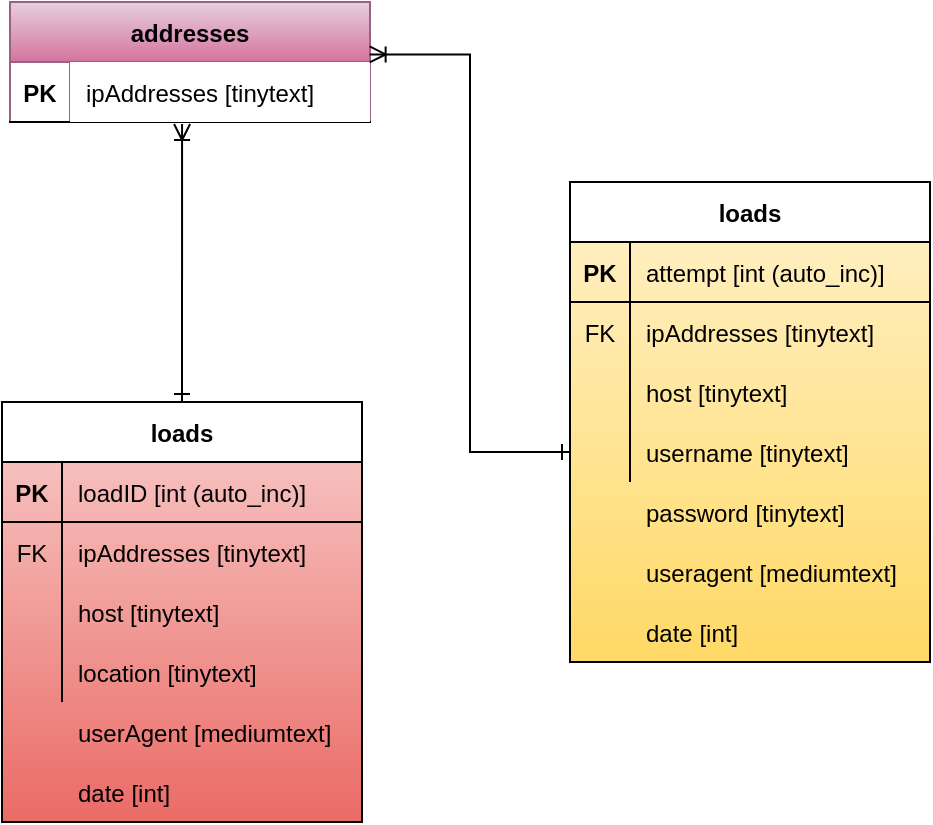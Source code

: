 <mxfile version="24.7.17">
  <diagram id="czCkOgqXOIcgDqlZVsSo" name="Page-1">
    <mxGraphModel dx="1050" dy="621" grid="1" gridSize="10" guides="1" tooltips="1" connect="1" arrows="1" fold="1" page="1" pageScale="1" pageWidth="850" pageHeight="1100" math="0" shadow="0">
      <root>
        <mxCell id="0" />
        <mxCell id="1" parent="0" />
        <mxCell id="P-Gde8d4jnCHoliCQTxs-2" value="addresses" style="shape=table;startSize=30;container=1;collapsible=1;childLayout=tableLayout;fixedRows=1;rowLines=0;fontStyle=1;align=center;resizeLast=1;fillColor=#e6d0de;strokeColor=#996185;gradientColor=#d5739d;" parent="1" vertex="1">
          <mxGeometry x="90" y="380" width="180" height="60" as="geometry" />
        </mxCell>
        <mxCell id="P-Gde8d4jnCHoliCQTxs-3" value="" style="shape=partialRectangle;collapsible=0;dropTarget=0;pointerEvents=0;fillColor=none;top=0;left=0;bottom=1;right=0;points=[[0,0.5],[1,0.5]];portConstraint=eastwest;" parent="P-Gde8d4jnCHoliCQTxs-2" vertex="1">
          <mxGeometry y="30" width="180" height="30" as="geometry" />
        </mxCell>
        <mxCell id="P-Gde8d4jnCHoliCQTxs-4" value="PK" style="shape=partialRectangle;connectable=0;fillColor=none;top=0;left=0;bottom=0;right=0;fontStyle=1;overflow=hidden;" parent="P-Gde8d4jnCHoliCQTxs-3" vertex="1">
          <mxGeometry width="30" height="30" as="geometry">
            <mxRectangle width="30" height="30" as="alternateBounds" />
          </mxGeometry>
        </mxCell>
        <mxCell id="P-Gde8d4jnCHoliCQTxs-5" value="ipAddresses [tinytext]" style="shape=partialRectangle;connectable=0;top=0;left=0;bottom=0;right=0;align=left;spacingLeft=6;fontStyle=0;overflow=hidden;" parent="P-Gde8d4jnCHoliCQTxs-3" vertex="1">
          <mxGeometry x="30" width="150" height="30" as="geometry">
            <mxRectangle width="150" height="30" as="alternateBounds" />
          </mxGeometry>
        </mxCell>
        <mxCell id="P-Gde8d4jnCHoliCQTxs-37" value="" style="group;fillColor=#f8cecc;gradientColor=#ea6b66;strokeColor=#b85450;" parent="1" vertex="1" connectable="0">
          <mxGeometry x="86" y="580" width="180" height="210" as="geometry" />
        </mxCell>
        <mxCell id="P-Gde8d4jnCHoliCQTxs-38" value="" style="group" parent="P-Gde8d4jnCHoliCQTxs-37" vertex="1" connectable="0">
          <mxGeometry width="180" height="210" as="geometry" />
        </mxCell>
        <mxCell id="P-Gde8d4jnCHoliCQTxs-15" value="loads" style="shape=table;startSize=30;container=1;collapsible=1;childLayout=tableLayout;fixedRows=1;rowLines=0;fontStyle=1;align=center;resizeLast=1;" parent="P-Gde8d4jnCHoliCQTxs-38" vertex="1">
          <mxGeometry width="180" height="210" as="geometry" />
        </mxCell>
        <mxCell id="P-Gde8d4jnCHoliCQTxs-16" value="" style="shape=partialRectangle;collapsible=0;dropTarget=0;pointerEvents=0;fillColor=none;top=0;left=0;bottom=1;right=0;points=[[0,0.5],[1,0.5]];portConstraint=eastwest;" parent="P-Gde8d4jnCHoliCQTxs-15" vertex="1">
          <mxGeometry y="30" width="180" height="30" as="geometry" />
        </mxCell>
        <mxCell id="P-Gde8d4jnCHoliCQTxs-17" value="PK" style="shape=partialRectangle;connectable=0;fillColor=none;top=0;left=0;bottom=0;right=0;fontStyle=1;overflow=hidden;" parent="P-Gde8d4jnCHoliCQTxs-16" vertex="1">
          <mxGeometry width="30" height="30" as="geometry" />
        </mxCell>
        <mxCell id="P-Gde8d4jnCHoliCQTxs-18" value="loadID [int (auto_inc)]" style="shape=partialRectangle;connectable=0;fillColor=none;top=0;left=0;bottom=0;right=0;align=left;spacingLeft=6;fontStyle=0;overflow=hidden;" parent="P-Gde8d4jnCHoliCQTxs-16" vertex="1">
          <mxGeometry x="30" width="150" height="30" as="geometry" />
        </mxCell>
        <mxCell id="P-Gde8d4jnCHoliCQTxs-19" value="" style="shape=partialRectangle;collapsible=0;dropTarget=0;pointerEvents=0;fillColor=none;top=0;left=0;bottom=0;right=0;points=[[0,0.5],[1,0.5]];portConstraint=eastwest;" parent="P-Gde8d4jnCHoliCQTxs-15" vertex="1">
          <mxGeometry y="60" width="180" height="30" as="geometry" />
        </mxCell>
        <mxCell id="P-Gde8d4jnCHoliCQTxs-20" value="FK" style="shape=partialRectangle;connectable=0;fillColor=none;top=0;left=0;bottom=0;right=0;editable=1;overflow=hidden;" parent="P-Gde8d4jnCHoliCQTxs-19" vertex="1">
          <mxGeometry width="30" height="30" as="geometry" />
        </mxCell>
        <mxCell id="P-Gde8d4jnCHoliCQTxs-21" value="ipAddresses [tinytext]" style="shape=partialRectangle;connectable=0;fillColor=none;top=0;left=0;bottom=0;right=0;align=left;spacingLeft=6;overflow=hidden;fontStyle=0" parent="P-Gde8d4jnCHoliCQTxs-19" vertex="1">
          <mxGeometry x="30" width="150" height="30" as="geometry" />
        </mxCell>
        <mxCell id="P-Gde8d4jnCHoliCQTxs-22" value="" style="shape=partialRectangle;collapsible=0;dropTarget=0;pointerEvents=0;fillColor=none;top=0;left=0;bottom=0;right=0;points=[[0,0.5],[1,0.5]];portConstraint=eastwest;" parent="P-Gde8d4jnCHoliCQTxs-15" vertex="1">
          <mxGeometry y="90" width="180" height="30" as="geometry" />
        </mxCell>
        <mxCell id="P-Gde8d4jnCHoliCQTxs-23" value="" style="shape=partialRectangle;connectable=0;fillColor=none;top=0;left=0;bottom=0;right=0;editable=1;overflow=hidden;" parent="P-Gde8d4jnCHoliCQTxs-22" vertex="1">
          <mxGeometry width="30" height="30" as="geometry" />
        </mxCell>
        <mxCell id="P-Gde8d4jnCHoliCQTxs-24" value="host [tinytext]" style="shape=partialRectangle;connectable=0;fillColor=none;top=0;left=0;bottom=0;right=0;align=left;spacingLeft=6;overflow=hidden;" parent="P-Gde8d4jnCHoliCQTxs-22" vertex="1">
          <mxGeometry x="30" width="150" height="30" as="geometry" />
        </mxCell>
        <mxCell id="P-Gde8d4jnCHoliCQTxs-25" value="" style="shape=partialRectangle;collapsible=0;dropTarget=0;pointerEvents=0;fillColor=none;top=0;left=0;bottom=0;right=0;points=[[0,0.5],[1,0.5]];portConstraint=eastwest;" parent="P-Gde8d4jnCHoliCQTxs-15" vertex="1">
          <mxGeometry y="120" width="180" height="30" as="geometry" />
        </mxCell>
        <mxCell id="P-Gde8d4jnCHoliCQTxs-26" value="" style="shape=partialRectangle;connectable=0;fillColor=none;top=0;left=0;bottom=0;right=0;editable=1;overflow=hidden;" parent="P-Gde8d4jnCHoliCQTxs-25" vertex="1">
          <mxGeometry width="30" height="30" as="geometry" />
        </mxCell>
        <mxCell id="P-Gde8d4jnCHoliCQTxs-27" value="location [tinytext]" style="shape=partialRectangle;connectable=0;fillColor=none;top=0;left=0;bottom=0;right=0;align=left;spacingLeft=6;overflow=hidden;" parent="P-Gde8d4jnCHoliCQTxs-25" vertex="1">
          <mxGeometry x="30" width="150" height="30" as="geometry" />
        </mxCell>
        <mxCell id="P-Gde8d4jnCHoliCQTxs-31" value="" style="shape=partialRectangle;collapsible=0;dropTarget=0;pointerEvents=0;fillColor=none;top=0;left=0;bottom=0;right=0;points=[[0,0.5],[1,0.5]];portConstraint=eastwest;" parent="P-Gde8d4jnCHoliCQTxs-38" vertex="1">
          <mxGeometry y="150" width="180" height="30" as="geometry" />
        </mxCell>
        <mxCell id="P-Gde8d4jnCHoliCQTxs-32" value="" style="shape=partialRectangle;connectable=0;fillColor=none;top=0;left=0;bottom=0;right=0;editable=1;overflow=hidden;" parent="P-Gde8d4jnCHoliCQTxs-31" vertex="1">
          <mxGeometry width="30" height="30" as="geometry" />
        </mxCell>
        <mxCell id="P-Gde8d4jnCHoliCQTxs-33" value="userAgent [mediumtext]" style="shape=partialRectangle;connectable=0;fillColor=none;top=0;left=0;bottom=0;right=0;align=left;spacingLeft=6;overflow=hidden;" parent="P-Gde8d4jnCHoliCQTxs-31" vertex="1">
          <mxGeometry x="30" width="150" height="30" as="geometry" />
        </mxCell>
        <mxCell id="P-Gde8d4jnCHoliCQTxs-34" value="" style="shape=partialRectangle;collapsible=0;dropTarget=0;pointerEvents=0;fillColor=none;top=0;left=0;bottom=0;right=0;points=[[0,0.5],[1,0.5]];portConstraint=eastwest;" parent="P-Gde8d4jnCHoliCQTxs-38" vertex="1">
          <mxGeometry y="180" width="180" height="30" as="geometry" />
        </mxCell>
        <mxCell id="P-Gde8d4jnCHoliCQTxs-35" value="" style="shape=partialRectangle;connectable=0;fillColor=none;top=0;left=0;bottom=0;right=0;editable=1;overflow=hidden;" parent="P-Gde8d4jnCHoliCQTxs-34" vertex="1">
          <mxGeometry width="30" height="30" as="geometry" />
        </mxCell>
        <mxCell id="P-Gde8d4jnCHoliCQTxs-36" value="date [int]" style="shape=partialRectangle;connectable=0;fillColor=none;top=0;left=0;bottom=0;right=0;align=left;spacingLeft=6;overflow=hidden;" parent="P-Gde8d4jnCHoliCQTxs-34" vertex="1">
          <mxGeometry x="30" width="150" height="30" as="geometry" />
        </mxCell>
        <mxCell id="P-Gde8d4jnCHoliCQTxs-39" style="edgeStyle=orthogonalEdgeStyle;rounded=0;orthogonalLoop=1;jettySize=auto;html=1;exitX=0.5;exitY=0;exitDx=0;exitDy=0;entryX=0.478;entryY=1.033;entryDx=0;entryDy=0;entryPerimeter=0;endArrow=ERoneToMany;endFill=0;startArrow=ERone;startFill=0;" parent="1" source="P-Gde8d4jnCHoliCQTxs-15" target="P-Gde8d4jnCHoliCQTxs-3" edge="1">
          <mxGeometry relative="1" as="geometry" />
        </mxCell>
        <mxCell id="P-Gde8d4jnCHoliCQTxs-41" value="" style="group;fillColor=#fff2cc;strokeColor=#d6b656;fontStyle=1;gradientColor=#ffd966;" parent="1" vertex="1" connectable="0">
          <mxGeometry x="370" y="470" width="180" height="240" as="geometry" />
        </mxCell>
        <mxCell id="P-Gde8d4jnCHoliCQTxs-42" value="loads" style="shape=table;startSize=30;container=1;collapsible=1;childLayout=tableLayout;fixedRows=1;rowLines=0;fontStyle=1;align=center;resizeLast=1;" parent="P-Gde8d4jnCHoliCQTxs-41" vertex="1">
          <mxGeometry width="180" height="240" as="geometry" />
        </mxCell>
        <mxCell id="P-Gde8d4jnCHoliCQTxs-43" value="" style="shape=partialRectangle;collapsible=0;dropTarget=0;pointerEvents=0;fillColor=none;top=0;left=0;bottom=1;right=0;points=[[0,0.5],[1,0.5]];portConstraint=eastwest;" parent="P-Gde8d4jnCHoliCQTxs-42" vertex="1">
          <mxGeometry y="30" width="180" height="30" as="geometry" />
        </mxCell>
        <mxCell id="P-Gde8d4jnCHoliCQTxs-44" value="PK" style="shape=partialRectangle;connectable=0;fillColor=none;top=0;left=0;bottom=0;right=0;fontStyle=1;overflow=hidden;" parent="P-Gde8d4jnCHoliCQTxs-43" vertex="1">
          <mxGeometry width="30" height="30" as="geometry" />
        </mxCell>
        <mxCell id="P-Gde8d4jnCHoliCQTxs-45" value="attempt [int (auto_inc)]" style="shape=partialRectangle;connectable=0;fillColor=none;top=0;left=0;bottom=0;right=0;align=left;spacingLeft=6;fontStyle=0;overflow=hidden;" parent="P-Gde8d4jnCHoliCQTxs-43" vertex="1">
          <mxGeometry x="30" width="150" height="30" as="geometry" />
        </mxCell>
        <mxCell id="P-Gde8d4jnCHoliCQTxs-46" value="" style="shape=partialRectangle;collapsible=0;dropTarget=0;pointerEvents=0;fillColor=none;top=0;left=0;bottom=0;right=0;points=[[0,0.5],[1,0.5]];portConstraint=eastwest;" parent="P-Gde8d4jnCHoliCQTxs-42" vertex="1">
          <mxGeometry y="60" width="180" height="30" as="geometry" />
        </mxCell>
        <mxCell id="P-Gde8d4jnCHoliCQTxs-47" value="FK" style="shape=partialRectangle;connectable=0;fillColor=none;top=0;left=0;bottom=0;right=0;editable=1;overflow=hidden;" parent="P-Gde8d4jnCHoliCQTxs-46" vertex="1">
          <mxGeometry width="30" height="30" as="geometry" />
        </mxCell>
        <mxCell id="P-Gde8d4jnCHoliCQTxs-48" value="ipAddresses [tinytext]" style="shape=partialRectangle;connectable=0;fillColor=none;top=0;left=0;bottom=0;right=0;align=left;spacingLeft=6;overflow=hidden;fontStyle=0" parent="P-Gde8d4jnCHoliCQTxs-46" vertex="1">
          <mxGeometry x="30" width="150" height="30" as="geometry" />
        </mxCell>
        <mxCell id="P-Gde8d4jnCHoliCQTxs-49" value="" style="shape=partialRectangle;collapsible=0;dropTarget=0;pointerEvents=0;fillColor=none;top=0;left=0;bottom=0;right=0;points=[[0,0.5],[1,0.5]];portConstraint=eastwest;" parent="P-Gde8d4jnCHoliCQTxs-42" vertex="1">
          <mxGeometry y="90" width="180" height="30" as="geometry" />
        </mxCell>
        <mxCell id="P-Gde8d4jnCHoliCQTxs-50" value="" style="shape=partialRectangle;connectable=0;fillColor=none;top=0;left=0;bottom=0;right=0;editable=1;overflow=hidden;" parent="P-Gde8d4jnCHoliCQTxs-49" vertex="1">
          <mxGeometry width="30" height="30" as="geometry" />
        </mxCell>
        <mxCell id="P-Gde8d4jnCHoliCQTxs-51" value="host [tinytext]" style="shape=partialRectangle;connectable=0;fillColor=none;top=0;left=0;bottom=0;right=0;align=left;spacingLeft=6;overflow=hidden;" parent="P-Gde8d4jnCHoliCQTxs-49" vertex="1">
          <mxGeometry x="30" width="150" height="30" as="geometry" />
        </mxCell>
        <mxCell id="P-Gde8d4jnCHoliCQTxs-52" value="" style="shape=partialRectangle;collapsible=0;dropTarget=0;pointerEvents=0;fillColor=none;top=0;left=0;bottom=0;right=0;points=[[0,0.5],[1,0.5]];portConstraint=eastwest;" parent="P-Gde8d4jnCHoliCQTxs-42" vertex="1">
          <mxGeometry y="120" width="180" height="30" as="geometry" />
        </mxCell>
        <mxCell id="P-Gde8d4jnCHoliCQTxs-53" value="" style="shape=partialRectangle;connectable=0;fillColor=none;top=0;left=0;bottom=0;right=0;editable=1;overflow=hidden;" parent="P-Gde8d4jnCHoliCQTxs-52" vertex="1">
          <mxGeometry width="30" height="30" as="geometry" />
        </mxCell>
        <mxCell id="P-Gde8d4jnCHoliCQTxs-54" value="username [tinytext]" style="shape=partialRectangle;connectable=0;fillColor=none;top=0;left=0;bottom=0;right=0;align=left;spacingLeft=6;overflow=hidden;" parent="P-Gde8d4jnCHoliCQTxs-52" vertex="1">
          <mxGeometry x="30" width="150" height="30" as="geometry" />
        </mxCell>
        <mxCell id="P-Gde8d4jnCHoliCQTxs-55" value="" style="shape=partialRectangle;collapsible=0;dropTarget=0;pointerEvents=0;fillColor=none;top=0;left=0;bottom=0;right=0;points=[[0,0.5],[1,0.5]];portConstraint=eastwest;" parent="P-Gde8d4jnCHoliCQTxs-41" vertex="1">
          <mxGeometry y="150" width="180" height="30" as="geometry" />
        </mxCell>
        <mxCell id="P-Gde8d4jnCHoliCQTxs-56" value="" style="shape=partialRectangle;connectable=0;fillColor=none;top=0;left=0;bottom=0;right=0;editable=1;overflow=hidden;" parent="P-Gde8d4jnCHoliCQTxs-55" vertex="1">
          <mxGeometry width="30" height="30" as="geometry" />
        </mxCell>
        <mxCell id="P-Gde8d4jnCHoliCQTxs-57" value="password [tinytext]" style="shape=partialRectangle;connectable=0;fillColor=none;top=0;left=0;bottom=0;right=0;align=left;spacingLeft=6;overflow=hidden;" parent="P-Gde8d4jnCHoliCQTxs-55" vertex="1">
          <mxGeometry x="30" width="150" height="30" as="geometry" />
        </mxCell>
        <mxCell id="P-Gde8d4jnCHoliCQTxs-58" value="" style="shape=partialRectangle;collapsible=0;dropTarget=0;pointerEvents=0;fillColor=none;top=0;left=0;bottom=0;right=0;points=[[0,0.5],[1,0.5]];portConstraint=eastwest;" parent="P-Gde8d4jnCHoliCQTxs-41" vertex="1">
          <mxGeometry y="180" width="180" height="30" as="geometry" />
        </mxCell>
        <mxCell id="P-Gde8d4jnCHoliCQTxs-59" value="" style="shape=partialRectangle;connectable=0;fillColor=none;top=0;left=0;bottom=0;right=0;editable=1;overflow=hidden;" parent="P-Gde8d4jnCHoliCQTxs-58" vertex="1">
          <mxGeometry width="30" height="30" as="geometry" />
        </mxCell>
        <mxCell id="P-Gde8d4jnCHoliCQTxs-60" value="useragent [mediumtext]" style="shape=partialRectangle;connectable=0;fillColor=none;top=0;left=0;bottom=0;right=0;align=left;spacingLeft=6;overflow=hidden;" parent="P-Gde8d4jnCHoliCQTxs-58" vertex="1">
          <mxGeometry x="30" width="150" height="30" as="geometry" />
        </mxCell>
        <mxCell id="P-Gde8d4jnCHoliCQTxs-61" value="" style="shape=partialRectangle;collapsible=0;dropTarget=0;pointerEvents=0;fillColor=none;top=0;left=0;bottom=0;right=0;points=[[0,0.5],[1,0.5]];portConstraint=eastwest;" parent="P-Gde8d4jnCHoliCQTxs-41" vertex="1">
          <mxGeometry y="210" width="180" height="30" as="geometry" />
        </mxCell>
        <mxCell id="P-Gde8d4jnCHoliCQTxs-62" value="" style="shape=partialRectangle;connectable=0;fillColor=none;top=0;left=0;bottom=0;right=0;editable=1;overflow=hidden;" parent="P-Gde8d4jnCHoliCQTxs-61" vertex="1">
          <mxGeometry width="30" height="30" as="geometry" />
        </mxCell>
        <mxCell id="P-Gde8d4jnCHoliCQTxs-63" value="date [int]" style="shape=partialRectangle;connectable=0;fillColor=none;top=0;left=0;bottom=0;right=0;align=left;spacingLeft=6;overflow=hidden;" parent="P-Gde8d4jnCHoliCQTxs-61" vertex="1">
          <mxGeometry x="30" width="150" height="30" as="geometry" />
        </mxCell>
        <mxCell id="P-Gde8d4jnCHoliCQTxs-64" style="edgeStyle=orthogonalEdgeStyle;rounded=0;orthogonalLoop=1;jettySize=auto;html=1;exitX=0;exitY=0.5;exitDx=0;exitDy=0;entryX=0.999;entryY=0.437;entryDx=0;entryDy=0;entryPerimeter=0;startArrow=ERone;startFill=0;endArrow=ERoneToMany;endFill=0;" parent="1" source="P-Gde8d4jnCHoliCQTxs-52" target="P-Gde8d4jnCHoliCQTxs-2" edge="1">
          <mxGeometry relative="1" as="geometry" />
        </mxCell>
      </root>
    </mxGraphModel>
  </diagram>
</mxfile>
